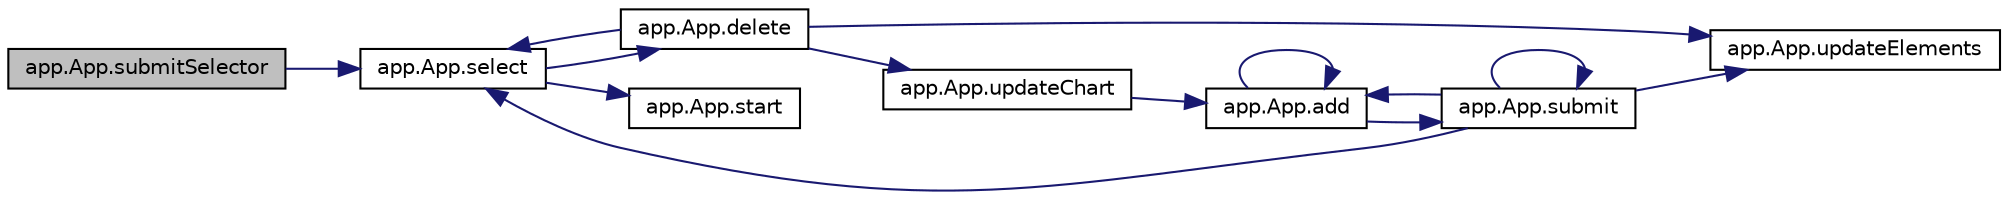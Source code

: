 digraph "app.App.submitSelector"
{
  edge [fontname="Helvetica",fontsize="10",labelfontname="Helvetica",labelfontsize="10"];
  node [fontname="Helvetica",fontsize="10",shape=record];
  rankdir="LR";
  Node48 [label="app.App.submitSelector",height=0.2,width=0.4,color="black", fillcolor="grey75", style="filled", fontcolor="black"];
  Node48 -> Node49 [color="midnightblue",fontsize="10",style="solid"];
  Node49 [label="app.App.select",height=0.2,width=0.4,color="black", fillcolor="white", style="filled",URL="$group___g_u_i.html#gaa1a0515399dab21f9b6e5c075f549312"];
  Node49 -> Node50 [color="midnightblue",fontsize="10",style="solid"];
  Node50 [label="app.App.delete",height=0.2,width=0.4,color="black", fillcolor="white", style="filled",URL="$group___g_u_i.html#ga11694b61d1b324b5628ca9b110990451"];
  Node50 -> Node51 [color="midnightblue",fontsize="10",style="solid"];
  Node51 [label="app.App.updateChart",height=0.2,width=0.4,color="black", fillcolor="white", style="filled",URL="$group___g_u_i.html#ga8f0a02d26fd64277f30a700190bdc9f2"];
  Node51 -> Node52 [color="midnightblue",fontsize="10",style="solid"];
  Node52 [label="app.App.add",height=0.2,width=0.4,color="black", fillcolor="white", style="filled",URL="$group___g_u_i.html#ga12410afa08ea83e0e75958316f3bfa44"];
  Node52 -> Node52 [color="midnightblue",fontsize="10",style="solid"];
  Node52 -> Node53 [color="midnightblue",fontsize="10",style="solid"];
  Node53 [label="app.App.submit",height=0.2,width=0.4,color="black", fillcolor="white", style="filled",URL="$group___g_u_i.html#ga5fa0636a03dcc38bf7bcf219d27167ca"];
  Node53 -> Node53 [color="midnightblue",fontsize="10",style="solid"];
  Node53 -> Node52 [color="midnightblue",fontsize="10",style="solid"];
  Node53 -> Node54 [color="midnightblue",fontsize="10",style="solid"];
  Node54 [label="app.App.updateElements",height=0.2,width=0.4,color="black", fillcolor="white", style="filled",URL="$group___g_u_i.html#ga9ff44df3681a65aeaf309207a69c17bb"];
  Node53 -> Node49 [color="midnightblue",fontsize="10",style="solid"];
  Node50 -> Node54 [color="midnightblue",fontsize="10",style="solid"];
  Node50 -> Node49 [color="midnightblue",fontsize="10",style="solid"];
  Node49 -> Node55 [color="midnightblue",fontsize="10",style="solid"];
  Node55 [label="app.App.start",height=0.2,width=0.4,color="black", fillcolor="white", style="filled",URL="$group___g_u_i.html#ga9e6225026b8708f880e1f4679ca94eec"];
}
